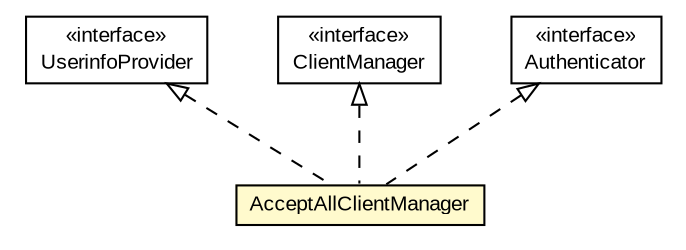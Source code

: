 #!/usr/local/bin/dot
#
# Class diagram 
# Generated by UMLGraph version R5_6-24-gf6e263 (http://www.umlgraph.org/)
#

digraph G {
	edge [fontname="arial",fontsize=10,labelfontname="arial",labelfontsize=10];
	node [fontname="arial",fontsize=10,shape=plaintext];
	nodesep=0.25;
	ranksep=0.5;
	// net.trajano.openidconnect.sample.AcceptAllClientManager
	c1670 [label=<<table title="net.trajano.openidconnect.sample.AcceptAllClientManager" border="0" cellborder="1" cellspacing="0" cellpadding="2" port="p" bgcolor="lemonChiffon" href="./AcceptAllClientManager.html">
		<tr><td><table border="0" cellspacing="0" cellpadding="1">
<tr><td align="center" balign="center"> AcceptAllClientManager </td></tr>
		</table></td></tr>
		</table>>, URL="./AcceptAllClientManager.html", fontname="arial", fontcolor="black", fontsize=10.0];
	// net.trajano.openidconnect.provider.spi.UserinfoProvider
	c1707 [label=<<table title="net.trajano.openidconnect.provider.spi.UserinfoProvider" border="0" cellborder="1" cellspacing="0" cellpadding="2" port="p" href="../provider/spi/UserinfoProvider.html">
		<tr><td><table border="0" cellspacing="0" cellpadding="1">
<tr><td align="center" balign="center"> &#171;interface&#187; </td></tr>
<tr><td align="center" balign="center"> UserinfoProvider </td></tr>
		</table></td></tr>
		</table>>, URL="../provider/spi/UserinfoProvider.html", fontname="arial", fontcolor="black", fontsize=10.0];
	// net.trajano.openidconnect.provider.spi.ClientManager
	c1713 [label=<<table title="net.trajano.openidconnect.provider.spi.ClientManager" border="0" cellborder="1" cellspacing="0" cellpadding="2" port="p" href="../provider/spi/ClientManager.html">
		<tr><td><table border="0" cellspacing="0" cellpadding="1">
<tr><td align="center" balign="center"> &#171;interface&#187; </td></tr>
<tr><td align="center" balign="center"> ClientManager </td></tr>
		</table></td></tr>
		</table>>, URL="../provider/spi/ClientManager.html", fontname="arial", fontcolor="black", fontsize=10.0];
	// net.trajano.openidconnect.provider.spi.Authenticator
	c1714 [label=<<table title="net.trajano.openidconnect.provider.spi.Authenticator" border="0" cellborder="1" cellspacing="0" cellpadding="2" port="p" href="../provider/spi/Authenticator.html">
		<tr><td><table border="0" cellspacing="0" cellpadding="1">
<tr><td align="center" balign="center"> &#171;interface&#187; </td></tr>
<tr><td align="center" balign="center"> Authenticator </td></tr>
		</table></td></tr>
		</table>>, URL="../provider/spi/Authenticator.html", fontname="arial", fontcolor="black", fontsize=10.0];
	//net.trajano.openidconnect.sample.AcceptAllClientManager implements net.trajano.openidconnect.provider.spi.ClientManager
	c1713:p -> c1670:p [dir=back,arrowtail=empty,style=dashed];
	//net.trajano.openidconnect.sample.AcceptAllClientManager implements net.trajano.openidconnect.provider.spi.Authenticator
	c1714:p -> c1670:p [dir=back,arrowtail=empty,style=dashed];
	//net.trajano.openidconnect.sample.AcceptAllClientManager implements net.trajano.openidconnect.provider.spi.UserinfoProvider
	c1707:p -> c1670:p [dir=back,arrowtail=empty,style=dashed];
}

